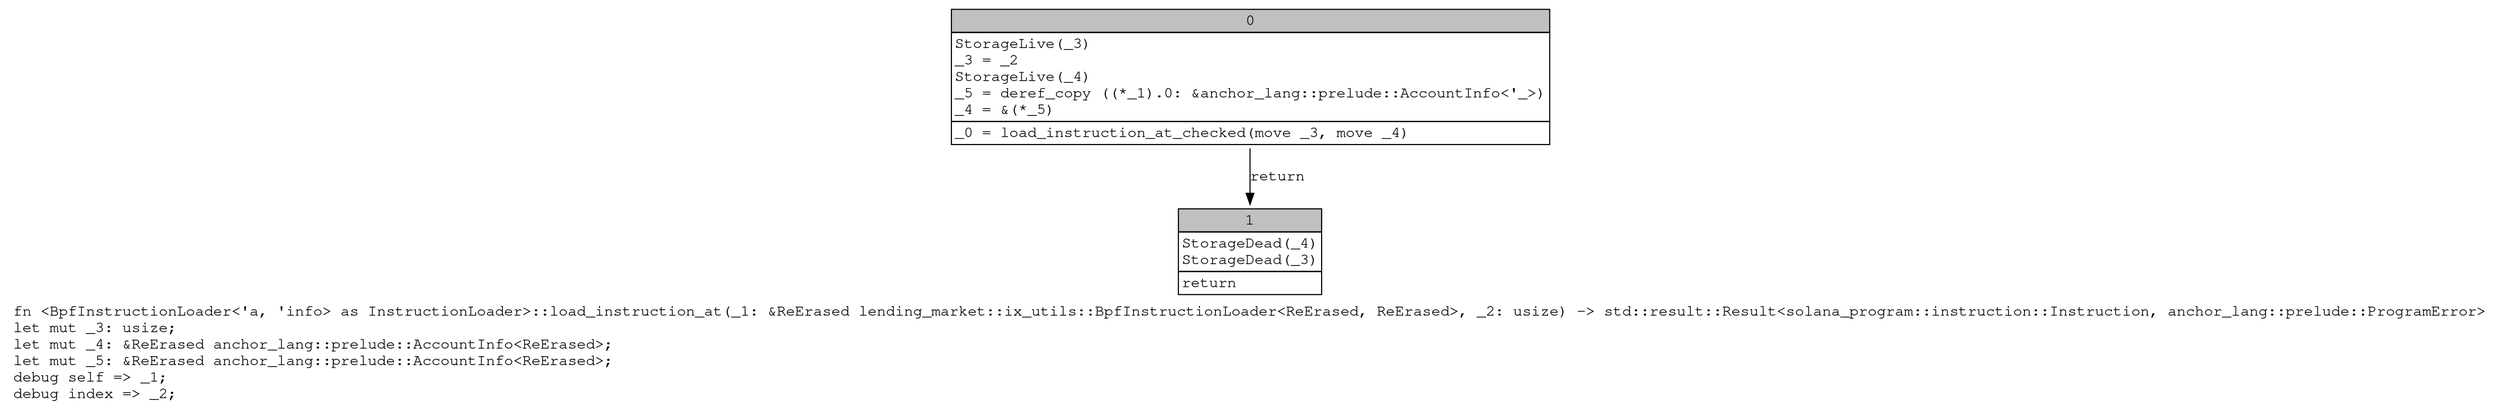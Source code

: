 digraph Mir_0_1131 {
    graph [fontname="Courier, monospace"];
    node [fontname="Courier, monospace"];
    edge [fontname="Courier, monospace"];
    label=<fn &lt;BpfInstructionLoader&lt;'a, 'info&gt; as InstructionLoader&gt;::load_instruction_at(_1: &amp;ReErased lending_market::ix_utils::BpfInstructionLoader&lt;ReErased, ReErased&gt;, _2: usize) -&gt; std::result::Result&lt;solana_program::instruction::Instruction, anchor_lang::prelude::ProgramError&gt;<br align="left"/>let mut _3: usize;<br align="left"/>let mut _4: &amp;ReErased anchor_lang::prelude::AccountInfo&lt;ReErased&gt;;<br align="left"/>let mut _5: &amp;ReErased anchor_lang::prelude::AccountInfo&lt;ReErased&gt;;<br align="left"/>debug self =&gt; _1;<br align="left"/>debug index =&gt; _2;<br align="left"/>>;
    bb0__0_1131 [shape="none", label=<<table border="0" cellborder="1" cellspacing="0"><tr><td bgcolor="gray" align="center" colspan="1">0</td></tr><tr><td align="left" balign="left">StorageLive(_3)<br/>_3 = _2<br/>StorageLive(_4)<br/>_5 = deref_copy ((*_1).0: &amp;anchor_lang::prelude::AccountInfo&lt;'_&gt;)<br/>_4 = &amp;(*_5)<br/></td></tr><tr><td align="left">_0 = load_instruction_at_checked(move _3, move _4)</td></tr></table>>];
    bb1__0_1131 [shape="none", label=<<table border="0" cellborder="1" cellspacing="0"><tr><td bgcolor="gray" align="center" colspan="1">1</td></tr><tr><td align="left" balign="left">StorageDead(_4)<br/>StorageDead(_3)<br/></td></tr><tr><td align="left">return</td></tr></table>>];
    bb0__0_1131 -> bb1__0_1131 [label="return"];
}
